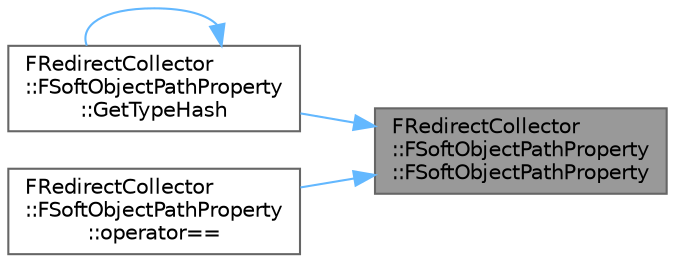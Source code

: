 digraph "FRedirectCollector::FSoftObjectPathProperty::FSoftObjectPathProperty"
{
 // INTERACTIVE_SVG=YES
 // LATEX_PDF_SIZE
  bgcolor="transparent";
  edge [fontname=Helvetica,fontsize=10,labelfontname=Helvetica,labelfontsize=10];
  node [fontname=Helvetica,fontsize=10,shape=box,height=0.2,width=0.4];
  rankdir="RL";
  Node1 [id="Node000001",label="FRedirectCollector\l::FSoftObjectPathProperty\l::FSoftObjectPathProperty",height=0.2,width=0.4,color="gray40", fillcolor="grey60", style="filled", fontcolor="black",tooltip=" "];
  Node1 -> Node2 [id="edge1_Node000001_Node000002",dir="back",color="steelblue1",style="solid",tooltip=" "];
  Node2 [id="Node000002",label="FRedirectCollector\l::FSoftObjectPathProperty\l::GetTypeHash",height=0.2,width=0.4,color="grey40", fillcolor="white", style="filled",URL="$d5/df3/structFRedirectCollector_1_1FSoftObjectPathProperty.html#a0dcd0433e5097d7f17ba91b02513e0c7",tooltip=" "];
  Node2 -> Node2 [id="edge2_Node000002_Node000002",dir="back",color="steelblue1",style="solid",tooltip=" "];
  Node1 -> Node3 [id="edge3_Node000001_Node000003",dir="back",color="steelblue1",style="solid",tooltip=" "];
  Node3 [id="Node000003",label="FRedirectCollector\l::FSoftObjectPathProperty\l::operator==",height=0.2,width=0.4,color="grey40", fillcolor="white", style="filled",URL="$d5/df3/structFRedirectCollector_1_1FSoftObjectPathProperty.html#aa041aca387df47fad0cde1df7ab8ef1a",tooltip=" "];
}
